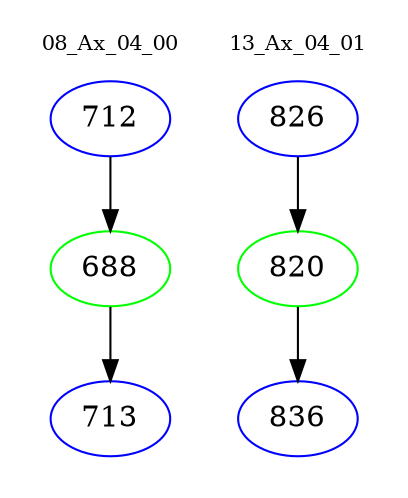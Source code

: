 digraph{
subgraph cluster_0 {
color = white
label = "08_Ax_04_00";
fontsize=10;
T0_712 [label="712", color="blue"]
T0_712 -> T0_688 [color="black"]
T0_688 [label="688", color="green"]
T0_688 -> T0_713 [color="black"]
T0_713 [label="713", color="blue"]
}
subgraph cluster_1 {
color = white
label = "13_Ax_04_01";
fontsize=10;
T1_826 [label="826", color="blue"]
T1_826 -> T1_820 [color="black"]
T1_820 [label="820", color="green"]
T1_820 -> T1_836 [color="black"]
T1_836 [label="836", color="blue"]
}
}
